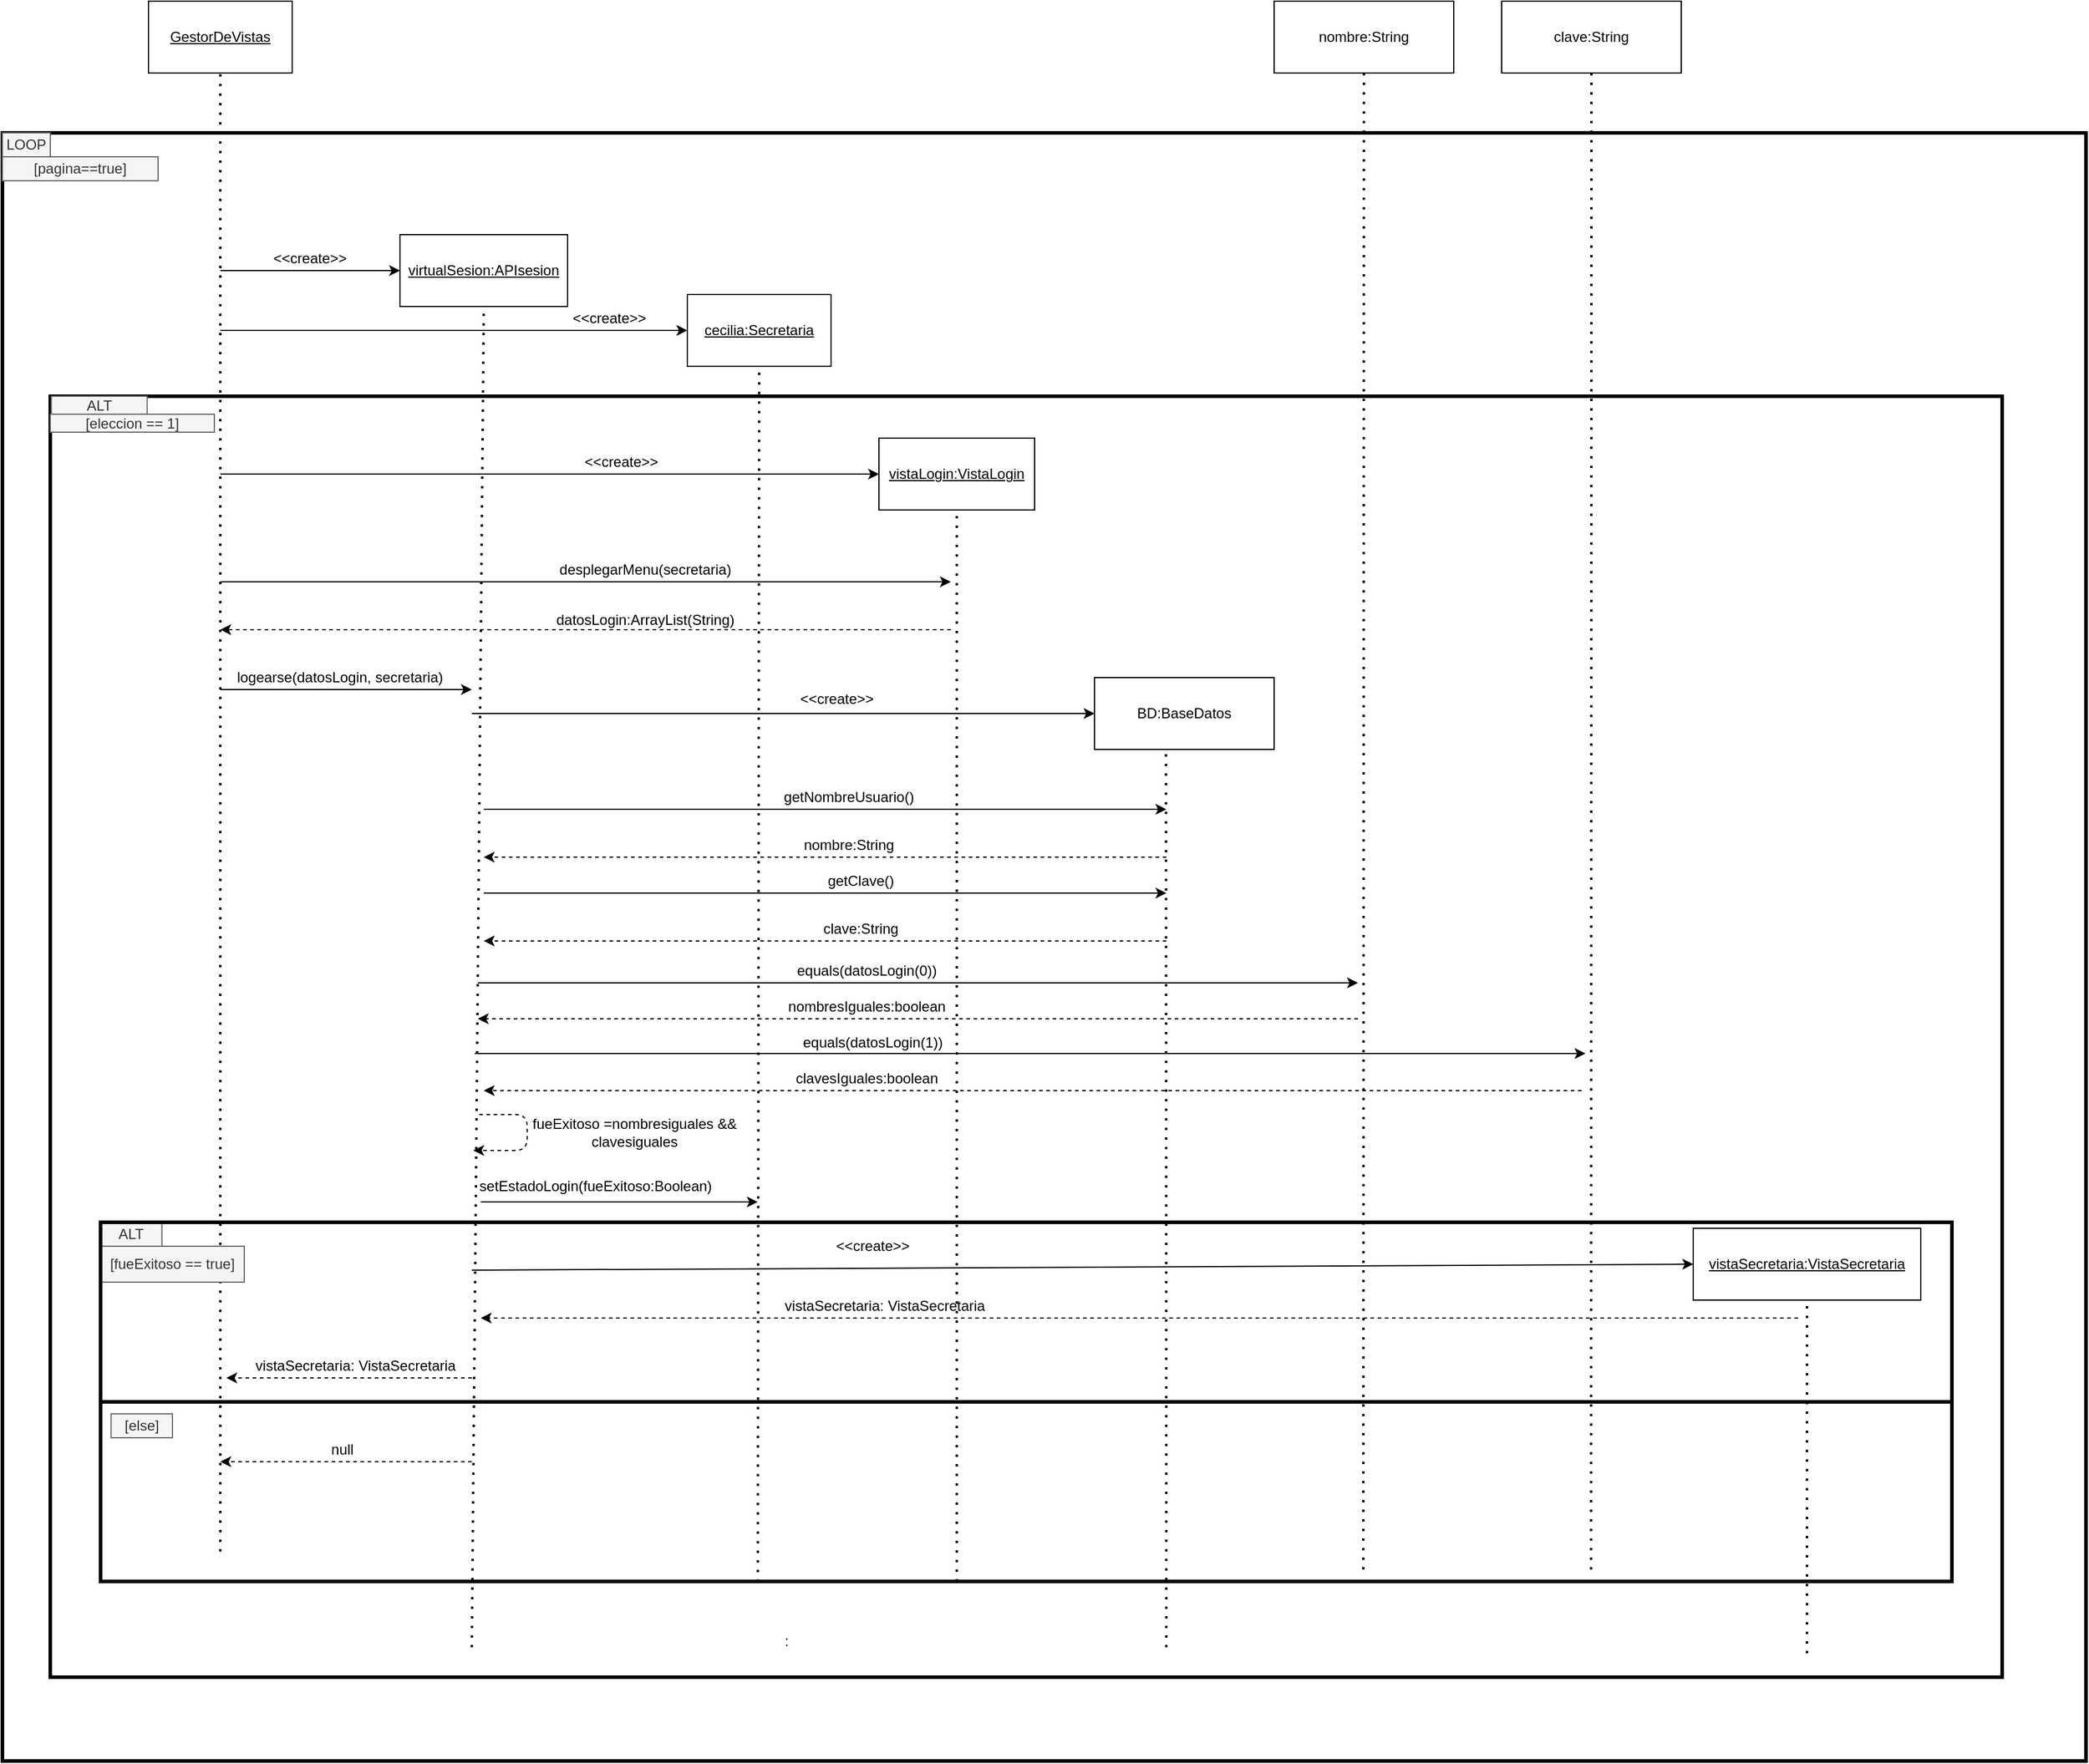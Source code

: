 <mxfile version="13.9.9" type="device" pages="2"><diagram name="LoginSecretaria" id="13e1069c-82ec-6db2-03f1-153e76fe0fe0"><mxGraphModel dx="6628" dy="4618" grid="1" gridSize="10" guides="1" tooltips="1" connect="1" arrows="1" fold="1" page="1" pageScale="1" pageWidth="1100" pageHeight="850" background="#ffffff" math="0" shadow="0"><root><mxCell id="0"/><mxCell id="1" parent="0"/><mxCell id="-T_lMxuPl56nd3-OohM4-1" value=":" style="text;html=1;strokeColor=none;fillColor=none;align=center;verticalAlign=middle;whiteSpace=wrap;rounded=0;" vertex="1" parent="1"><mxGeometry x="-1665" y="-810" width="40" height="20" as="geometry"/></mxCell><mxCell id="-T_lMxuPl56nd3-OohM4-2" value="&lt;u&gt;GestorDeVistas&lt;/u&gt;" style="rounded=0;whiteSpace=wrap;html=1;" vertex="1" parent="1"><mxGeometry x="-2178" y="-2170" width="120" height="60" as="geometry"/></mxCell><mxCell id="-T_lMxuPl56nd3-OohM4-3" value="&lt;u&gt;vistaLogin:VistaLogin&lt;/u&gt;" style="rounded=0;whiteSpace=wrap;html=1;" vertex="1" parent="1"><mxGeometry x="-1568" y="-1805" width="130" height="60" as="geometry"/></mxCell><mxCell id="-T_lMxuPl56nd3-OohM4-4" value="&lt;u&gt;cecilia:Secretaria&lt;/u&gt;" style="rounded=0;whiteSpace=wrap;html=1;" vertex="1" parent="1"><mxGeometry x="-1728" y="-1925" width="120" height="60" as="geometry"/></mxCell><mxCell id="-T_lMxuPl56nd3-OohM4-5" value="&lt;u&gt;virtualSesion:APIsesion&lt;/u&gt;" style="rounded=0;whiteSpace=wrap;html=1;" vertex="1" parent="1"><mxGeometry x="-1968" y="-1975" width="140" height="60" as="geometry"/></mxCell><mxCell id="-T_lMxuPl56nd3-OohM4-6" value="" style="endArrow=none;dashed=1;html=1;dashPattern=1 3;strokeWidth=2;entryX=0.5;entryY=1;entryDx=0;entryDy=0;" edge="1" parent="1" target="-T_lMxuPl56nd3-OohM4-2"><mxGeometry width="50" height="50" relative="1" as="geometry"><mxPoint x="-2118" y="-875" as="sourcePoint"/><mxPoint x="-1828" y="-1955" as="targetPoint"/></mxGeometry></mxCell><mxCell id="-T_lMxuPl56nd3-OohM4-7" value="" style="endArrow=none;dashed=1;html=1;dashPattern=1 3;strokeWidth=2;entryX=0.5;entryY=1;entryDx=0;entryDy=0;entryPerimeter=0;" edge="1" parent="1" target="-T_lMxuPl56nd3-OohM4-5"><mxGeometry width="50" height="50" relative="1" as="geometry"><mxPoint x="-1908" y="-795" as="sourcePoint"/><mxPoint x="-1898" y="-1885" as="targetPoint"/></mxGeometry></mxCell><mxCell id="-T_lMxuPl56nd3-OohM4-8" value="" style="endArrow=none;dashed=1;html=1;dashPattern=1 3;strokeWidth=2;entryX=0.5;entryY=1;entryDx=0;entryDy=0;exitX=0.355;exitY=1.002;exitDx=0;exitDy=0;exitPerimeter=0;" edge="1" parent="1" source="-T_lMxuPl56nd3-OohM4-50" target="-T_lMxuPl56nd3-OohM4-4"><mxGeometry width="50" height="50" relative="1" as="geometry"><mxPoint x="-1668" y="-795" as="sourcePoint"/><mxPoint x="-1668.5" y="-1895" as="targetPoint"/></mxGeometry></mxCell><mxCell id="-T_lMxuPl56nd3-OohM4-9" value="" style="endArrow=classic;html=1;entryX=0;entryY=0.5;entryDx=0;entryDy=0;" edge="1" parent="1" target="-T_lMxuPl56nd3-OohM4-5"><mxGeometry width="50" height="50" relative="1" as="geometry"><mxPoint x="-2118" y="-1945" as="sourcePoint"/><mxPoint x="-1848" y="-1925" as="targetPoint"/></mxGeometry></mxCell><mxCell id="-T_lMxuPl56nd3-OohM4-10" value="" style="endArrow=classic;html=1;entryX=0;entryY=0.5;entryDx=0;entryDy=0;" edge="1" parent="1" target="-T_lMxuPl56nd3-OohM4-4"><mxGeometry width="50" height="50" relative="1" as="geometry"><mxPoint x="-2118" y="-1895" as="sourcePoint"/><mxPoint x="-1968" y="-1876" as="targetPoint"/></mxGeometry></mxCell><mxCell id="-T_lMxuPl56nd3-OohM4-11" value="&amp;lt;&amp;lt;create&amp;gt;&amp;gt;" style="text;html=1;strokeColor=none;fillColor=none;align=center;verticalAlign=middle;whiteSpace=wrap;rounded=0;" vertex="1" parent="1"><mxGeometry x="-2098" y="-1975" width="110" height="40" as="geometry"/></mxCell><mxCell id="-T_lMxuPl56nd3-OohM4-12" value="&amp;lt;&amp;lt;create&amp;gt;&amp;gt;" style="text;html=1;strokeColor=none;fillColor=none;align=center;verticalAlign=middle;whiteSpace=wrap;rounded=0;" vertex="1" parent="1"><mxGeometry x="-1848" y="-1925" width="110" height="40" as="geometry"/></mxCell><mxCell id="-T_lMxuPl56nd3-OohM4-13" value="" style="endArrow=classic;html=1;entryX=0;entryY=0.5;entryDx=0;entryDy=0;" edge="1" parent="1" target="-T_lMxuPl56nd3-OohM4-3"><mxGeometry width="50" height="50" relative="1" as="geometry"><mxPoint x="-2118" y="-1775" as="sourcePoint"/><mxPoint x="-1718" y="-1835" as="targetPoint"/></mxGeometry></mxCell><mxCell id="-T_lMxuPl56nd3-OohM4-14" value="" style="endArrow=none;dashed=1;html=1;dashPattern=1 3;strokeWidth=2;entryX=0.5;entryY=1;entryDx=0;entryDy=0;" edge="1" parent="1" target="-T_lMxuPl56nd3-OohM4-3"><mxGeometry width="50" height="50" relative="1" as="geometry"><mxPoint x="-1503" y="-850" as="sourcePoint"/><mxPoint x="-1508.21" y="-1765" as="targetPoint"/></mxGeometry></mxCell><mxCell id="-T_lMxuPl56nd3-OohM4-15" value="" style="endArrow=classic;html=1;" edge="1" parent="1"><mxGeometry width="50" height="50" relative="1" as="geometry"><mxPoint x="-2118" y="-1685" as="sourcePoint"/><mxPoint x="-1508" y="-1685" as="targetPoint"/></mxGeometry></mxCell><mxCell id="-T_lMxuPl56nd3-OohM4-16" value="desplegarMenu(secretaria)" style="text;html=1;strokeColor=none;fillColor=none;align=center;verticalAlign=middle;whiteSpace=wrap;rounded=0;" vertex="1" parent="1"><mxGeometry x="-1848" y="-1705" width="170" height="20" as="geometry"/></mxCell><mxCell id="-T_lMxuPl56nd3-OohM4-17" value="" style="endArrow=classic;html=1;dashed=1;" edge="1" parent="1"><mxGeometry width="50" height="50" relative="1" as="geometry"><mxPoint x="-1508" y="-1645" as="sourcePoint"/><mxPoint x="-2118" y="-1645" as="targetPoint"/></mxGeometry></mxCell><mxCell id="-T_lMxuPl56nd3-OohM4-18" value="datosLogin:ArrayList(String)" style="text;html=1;strokeColor=none;fillColor=none;align=center;verticalAlign=middle;whiteSpace=wrap;rounded=0;" vertex="1" parent="1"><mxGeometry x="-1848" y="-1663" width="170" height="20" as="geometry"/></mxCell><mxCell id="-T_lMxuPl56nd3-OohM4-19" value="" style="rounded=0;whiteSpace=wrap;html=1;fillColor=none;strokeWidth=3;" vertex="1" parent="1"><mxGeometry x="-2260" y="-1840" width="1630" height="1070" as="geometry"/></mxCell><mxCell id="-T_lMxuPl56nd3-OohM4-20" value="ALT" style="text;html=1;strokeColor=#666666;fillColor=#f5f5f5;align=center;verticalAlign=middle;whiteSpace=wrap;rounded=0;fontColor=#333333;" vertex="1" parent="1"><mxGeometry x="-2259.13" y="-1840" width="80" height="15" as="geometry"/></mxCell><mxCell id="-T_lMxuPl56nd3-OohM4-21" value="&amp;lt;&amp;lt;create&amp;gt;&amp;gt;" style="text;html=1;strokeColor=none;fillColor=none;align=center;verticalAlign=middle;whiteSpace=wrap;rounded=0;" vertex="1" parent="1"><mxGeometry x="-1838" y="-1805" width="110" height="40" as="geometry"/></mxCell><mxCell id="-T_lMxuPl56nd3-OohM4-22" value="" style="endArrow=classic;html=1;" edge="1" parent="1"><mxGeometry width="50" height="50" relative="1" as="geometry"><mxPoint x="-2118" y="-1595" as="sourcePoint"/><mxPoint x="-1908" y="-1595" as="targetPoint"/></mxGeometry></mxCell><mxCell id="-T_lMxuPl56nd3-OohM4-23" value="logearse(datosLogin, secretaria)" style="text;html=1;strokeColor=none;fillColor=none;align=center;verticalAlign=middle;whiteSpace=wrap;rounded=0;" vertex="1" parent="1"><mxGeometry x="-2108" y="-1615" width="180" height="20" as="geometry"/></mxCell><mxCell id="-T_lMxuPl56nd3-OohM4-24" value="BD:BaseDatos" style="rounded=0;whiteSpace=wrap;html=1;" vertex="1" parent="1"><mxGeometry x="-1388" y="-1605" width="150" height="60" as="geometry"/></mxCell><mxCell id="-T_lMxuPl56nd3-OohM4-25" value="" style="endArrow=classic;html=1;entryX=0;entryY=0.5;entryDx=0;entryDy=0;" edge="1" parent="1" target="-T_lMxuPl56nd3-OohM4-24"><mxGeometry width="50" height="50" relative="1" as="geometry"><mxPoint x="-1908" y="-1575" as="sourcePoint"/><mxPoint x="-1698" y="-1575" as="targetPoint"/></mxGeometry></mxCell><mxCell id="-T_lMxuPl56nd3-OohM4-26" value="&amp;lt;&amp;lt;create&amp;gt;&amp;gt;" style="text;html=1;strokeColor=none;fillColor=none;align=center;verticalAlign=middle;whiteSpace=wrap;rounded=0;" vertex="1" parent="1"><mxGeometry x="-1643" y="-1595" width="80" height="15" as="geometry"/></mxCell><mxCell id="-T_lMxuPl56nd3-OohM4-27" value="" style="endArrow=none;dashed=1;html=1;dashPattern=1 3;strokeWidth=2;entryX=0.5;entryY=1;entryDx=0;entryDy=0;" edge="1" parent="1"><mxGeometry width="50" height="50" relative="1" as="geometry"><mxPoint x="-1328" y="-795" as="sourcePoint"/><mxPoint x="-1328.29" y="-1545" as="targetPoint"/></mxGeometry></mxCell><mxCell id="-T_lMxuPl56nd3-OohM4-28" value="" style="endArrow=classic;html=1;" edge="1" parent="1"><mxGeometry width="50" height="50" relative="1" as="geometry"><mxPoint x="-1898" y="-1495" as="sourcePoint"/><mxPoint x="-1328" y="-1495" as="targetPoint"/></mxGeometry></mxCell><mxCell id="-T_lMxuPl56nd3-OohM4-29" value="" style="endArrow=classic;html=1;dashed=1;" edge="1" parent="1"><mxGeometry width="50" height="50" relative="1" as="geometry"><mxPoint x="-1328" y="-1455" as="sourcePoint"/><mxPoint x="-1898" y="-1455" as="targetPoint"/></mxGeometry></mxCell><mxCell id="-T_lMxuPl56nd3-OohM4-30" value="" style="endArrow=classic;html=1;" edge="1" parent="1"><mxGeometry width="50" height="50" relative="1" as="geometry"><mxPoint x="-1898" y="-1425" as="sourcePoint"/><mxPoint x="-1328" y="-1425" as="targetPoint"/></mxGeometry></mxCell><mxCell id="-T_lMxuPl56nd3-OohM4-31" value="" style="endArrow=classic;html=1;dashed=1;" edge="1" parent="1"><mxGeometry width="50" height="50" relative="1" as="geometry"><mxPoint x="-1328" y="-1385" as="sourcePoint"/><mxPoint x="-1898" y="-1385" as="targetPoint"/></mxGeometry></mxCell><mxCell id="-T_lMxuPl56nd3-OohM4-32" value="getNombreUsuario()&lt;span style=&quot;color: rgba(0 , 0 , 0 , 0) ; font-family: monospace ; font-size: 0px&quot;&gt;%3CmxGraphModel%3E%3Croot%3E%3CmxCell%20id%3D%220%22%2F%3E%3CmxCell%20id%3D%221%22%20parent%3D%220%22%2F%3E%3CmxCell%20id%3D%222%22%20value%3D%22desplegarMenu(secretaria)%22%20style%3D%22text%3Bhtml%3D1%3BstrokeColor%3Dnone%3BfillColor%3Dnone%3Balign%3Dcenter%3BverticalAlign%3Dmiddle%3BwhiteSpace%3Dwrap%3Brounded%3D0%3B%22%20vertex%3D%221%22%20parent%3D%221%22%3E%3CmxGeometry%20x%3D%22520%22%20y%3D%22410%22%20width%3D%22170%22%20height%3D%2220%22%20as%3D%22geometry%22%2F%3E%3C%2FmxCell%3E%3C%2Froot%3E%3C%2FmxGraphModel%3E&lt;/span&gt;" style="text;html=1;strokeColor=none;fillColor=none;align=center;verticalAlign=middle;whiteSpace=wrap;rounded=0;" vertex="1" parent="1"><mxGeometry x="-1678" y="-1515" width="170" height="20" as="geometry"/></mxCell><mxCell id="-T_lMxuPl56nd3-OohM4-33" value="getClave()&lt;span style=&quot;color: rgba(0 , 0 , 0 , 0) ; font-family: monospace ; font-size: 0px&quot;&gt;%3CmxGraphModel%3E%3Croot%3E%3CmxCell%20id%3D%220%22%2F%3E%3CmxCell%20id%3D%221%22%20parent%3D%220%22%2F%3E%3CmxCell%20id%3D%222%22%20value%3D%22desplegarMenu(secretaria)%22%20style%3D%22text%3Bhtml%3D1%3BstrokeColor%3Dnone%3BfillColor%3Dnone%3Balign%3Dcenter%3BverticalAlign%3Dmiddle%3BwhiteSpace%3Dwrap%3Brounded%3D0%3B%22%20vertex%3D%221%22%20parent%3D%221%22%3E%3CmxGeometry%20x%3D%22520%22%20y%3D%22410%22%20width%3D%22170%22%20height%3D%2220%22%20as%3D%22geometry%22%2F%3E%3C%2FmxCell%3E%3C%2Froot%3E%3C%2FmxGraphModel%3E&lt;/span&gt;" style="text;html=1;strokeColor=none;fillColor=none;align=center;verticalAlign=middle;whiteSpace=wrap;rounded=0;" vertex="1" parent="1"><mxGeometry x="-1668" y="-1445" width="170" height="20" as="geometry"/></mxCell><mxCell id="-T_lMxuPl56nd3-OohM4-34" value="nombre:String" style="text;html=1;strokeColor=none;fillColor=none;align=center;verticalAlign=middle;whiteSpace=wrap;rounded=0;" vertex="1" parent="1"><mxGeometry x="-1678" y="-1475" width="170" height="20" as="geometry"/></mxCell><mxCell id="-T_lMxuPl56nd3-OohM4-35" value="clave:String" style="text;html=1;strokeColor=none;fillColor=none;align=center;verticalAlign=middle;whiteSpace=wrap;rounded=0;" vertex="1" parent="1"><mxGeometry x="-1668" y="-1405" width="170" height="20" as="geometry"/></mxCell><mxCell id="-T_lMxuPl56nd3-OohM4-36" value="" style="endArrow=classic;html=1;" edge="1" parent="1"><mxGeometry width="50" height="50" relative="1" as="geometry"><mxPoint x="-1900.5" y="-1167" as="sourcePoint"/><mxPoint x="-1669.25" y="-1167" as="targetPoint"/></mxGeometry></mxCell><mxCell id="-T_lMxuPl56nd3-OohM4-37" value="setEstadoLogin(fueExitoso:Boolean)" style="text;html=1;strokeColor=none;fillColor=none;align=center;verticalAlign=middle;whiteSpace=wrap;rounded=0;" vertex="1" parent="1"><mxGeometry x="-1911" y="-1195" width="212.5" height="30" as="geometry"/></mxCell><mxCell id="-T_lMxuPl56nd3-OohM4-38" value="&lt;u&gt;vistaSecretaria:VistaSecretaria&lt;/u&gt;" style="rounded=0;whiteSpace=wrap;html=1;" vertex="1" parent="1"><mxGeometry x="-888" y="-1145" width="190" height="60" as="geometry"/></mxCell><mxCell id="-T_lMxuPl56nd3-OohM4-39" value="" style="endArrow=classic;html=1;entryX=0;entryY=0.5;entryDx=0;entryDy=0;" edge="1" parent="1" target="-T_lMxuPl56nd3-OohM4-38"><mxGeometry width="50" height="50" relative="1" as="geometry"><mxPoint x="-1908" y="-1110" as="sourcePoint"/><mxPoint x="-1408" y="-1110" as="targetPoint"/></mxGeometry></mxCell><mxCell id="-T_lMxuPl56nd3-OohM4-40" value="&amp;lt;&amp;lt;create&amp;gt;&amp;gt;" style="text;html=1;strokeColor=none;fillColor=none;align=center;verticalAlign=middle;whiteSpace=wrap;rounded=0;" vertex="1" parent="1"><mxGeometry x="-1628" y="-1150" width="110" height="40" as="geometry"/></mxCell><mxCell id="-T_lMxuPl56nd3-OohM4-41" value="" style="endArrow=none;dashed=1;html=1;dashPattern=1 3;strokeWidth=2;entryX=0.5;entryY=1;entryDx=0;entryDy=0;" edge="1" parent="1" target="-T_lMxuPl56nd3-OohM4-38"><mxGeometry width="50" height="50" relative="1" as="geometry"><mxPoint x="-793" y="-790" as="sourcePoint"/><mxPoint x="-1188" y="-1090" as="targetPoint"/></mxGeometry></mxCell><mxCell id="-T_lMxuPl56nd3-OohM4-42" value="" style="endArrow=classic;html=1;dashed=1;" edge="1" parent="1"><mxGeometry width="50" height="50" relative="1" as="geometry"><mxPoint x="-800.5" y="-1070" as="sourcePoint"/><mxPoint x="-1900.5" y="-1070" as="targetPoint"/></mxGeometry></mxCell><mxCell id="-T_lMxuPl56nd3-OohM4-43" value="vistaSecretaria: VistaSecretaria" style="text;html=1;strokeColor=none;fillColor=none;align=center;verticalAlign=middle;whiteSpace=wrap;rounded=0;" vertex="1" parent="1"><mxGeometry x="-1668" y="-1100" width="210" height="40" as="geometry"/></mxCell><mxCell id="-T_lMxuPl56nd3-OohM4-44" value="[eleccion == 1]" style="text;html=1;strokeColor=#666666;fillColor=#f5f5f5;align=center;verticalAlign=middle;whiteSpace=wrap;rounded=0;fontColor=#333333;" vertex="1" parent="1"><mxGeometry x="-2260" y="-1825" width="137" height="15" as="geometry"/></mxCell><mxCell id="-T_lMxuPl56nd3-OohM4-45" value="ALT" style="text;html=1;strokeColor=#666666;fillColor=#f5f5f5;align=center;verticalAlign=middle;whiteSpace=wrap;rounded=0;fontColor=#333333;" vertex="1" parent="1"><mxGeometry x="-2218" y="-1150" width="51.25" height="20" as="geometry"/></mxCell><mxCell id="-T_lMxuPl56nd3-OohM4-46" value="[fueExitoso == true]" style="text;html=1;strokeColor=#666666;fillColor=#f5f5f5;align=center;verticalAlign=middle;whiteSpace=wrap;rounded=0;fontColor=#333333;" vertex="1" parent="1"><mxGeometry x="-2218" y="-1130" width="120" height="30" as="geometry"/></mxCell><mxCell id="-T_lMxuPl56nd3-OohM4-47" value="[else]" style="text;html=1;strokeColor=#666666;fillColor=#f5f5f5;align=center;verticalAlign=middle;whiteSpace=wrap;rounded=0;fontColor=#333333;" vertex="1" parent="1"><mxGeometry x="-2209.25" y="-990" width="51.25" height="20" as="geometry"/></mxCell><mxCell id="-T_lMxuPl56nd3-OohM4-48" value="null" style="text;html=1;strokeColor=none;fillColor=none;align=center;verticalAlign=middle;whiteSpace=wrap;rounded=0;" vertex="1" parent="1"><mxGeometry x="-2121" y="-980" width="210" height="40" as="geometry"/></mxCell><mxCell id="-T_lMxuPl56nd3-OohM4-49" value="" style="endArrow=classic;html=1;dashed=1;" edge="1" parent="1"><mxGeometry width="50" height="50" relative="1" as="geometry"><mxPoint x="-1908" y="-950" as="sourcePoint"/><mxPoint x="-2118" y="-950" as="targetPoint"/></mxGeometry></mxCell><mxCell id="-T_lMxuPl56nd3-OohM4-50" value="" style="rounded=0;whiteSpace=wrap;html=1;strokeWidth=3;fillColor=none;align=left;" vertex="1" parent="1"><mxGeometry x="-2218" y="-1000" width="1546" height="150" as="geometry"/></mxCell><mxCell id="-T_lMxuPl56nd3-OohM4-51" value="" style="rounded=0;whiteSpace=wrap;html=1;strokeWidth=3;fillColor=none;align=left;" vertex="1" parent="1"><mxGeometry x="-2218" y="-1150" width="1546" height="150" as="geometry"/></mxCell><mxCell id="-T_lMxuPl56nd3-OohM4-52" value="nombre:String" style="rounded=0;whiteSpace=wrap;html=1;" vertex="1" parent="1"><mxGeometry x="-1238" y="-2170" width="150" height="60" as="geometry"/></mxCell><mxCell id="-T_lMxuPl56nd3-OohM4-53" value="clave:String" style="rounded=0;whiteSpace=wrap;html=1;" vertex="1" parent="1"><mxGeometry x="-1048" y="-2170" width="150" height="60" as="geometry"/></mxCell><mxCell id="-T_lMxuPl56nd3-OohM4-54" value="" style="endArrow=none;dashed=1;html=1;dashPattern=1 3;strokeWidth=2;entryX=0.5;entryY=1;entryDx=0;entryDy=0;" edge="1" parent="1" target="-T_lMxuPl56nd3-OohM4-52"><mxGeometry width="50" height="50" relative="1" as="geometry"><mxPoint x="-1163.5" y="-860" as="sourcePoint"/><mxPoint x="-1148" y="-1850" as="targetPoint"/></mxGeometry></mxCell><mxCell id="-T_lMxuPl56nd3-OohM4-55" value="" style="endArrow=none;dashed=1;html=1;dashPattern=1 3;strokeWidth=2;entryX=0.5;entryY=1;entryDx=0;entryDy=0;" edge="1" parent="1" target="-T_lMxuPl56nd3-OohM4-53"><mxGeometry width="50" height="50" relative="1" as="geometry"><mxPoint x="-973.29" y="-860" as="sourcePoint"/><mxPoint x="-972.79" y="-1995" as="targetPoint"/></mxGeometry></mxCell><mxCell id="-T_lMxuPl56nd3-OohM4-56" value="" style="endArrow=classic;html=1;" edge="1" parent="1"><mxGeometry width="50" height="50" relative="1" as="geometry"><mxPoint x="-1903" y="-1350" as="sourcePoint"/><mxPoint x="-1168" y="-1350" as="targetPoint"/></mxGeometry></mxCell><mxCell id="-T_lMxuPl56nd3-OohM4-57" value="equals(datosLogin(0))&lt;span style=&quot;color: rgba(0 , 0 , 0 , 0) ; font-family: monospace ; font-size: 0px&quot;&gt;%3CmxGraphModel%3E%3Croot%3E%3CmxCell%20id%3D%220%22%2F%3E%3CmxCell%20id%3D%221%22%20parent%3D%220%22%2F%3E%3CmxCell%20id%3D%222%22%20value%3D%22desplegarMenu(secretaria)%22%20style%3D%22text%3Bhtml%3D1%3BstrokeColor%3Dnone%3BfillColor%3Dnone%3Balign%3Dcenter%3BverticalAlign%3Dmiddle%3BwhiteSpace%3Dwrap%3Brounded%3D0%3B%22%20vertex%3D%221%22%20parent%3D%221%22%3E%3CmxGeometry%20x%3D%22520%22%20y%3D%22410%22%20width%3D%22170%22%20height%3D%2220%22%20as%3D%22geometry%22%2F%3E%3C%2FmxCell%3E%3C%2Froot%3E%3C%2FmxGraphModel%3E&lt;/span&gt;" style="text;html=1;strokeColor=none;fillColor=none;align=center;verticalAlign=middle;whiteSpace=wrap;rounded=0;" vertex="1" parent="1"><mxGeometry x="-1663" y="-1370" width="170" height="20" as="geometry"/></mxCell><mxCell id="-T_lMxuPl56nd3-OohM4-58" value="" style="endArrow=classic;html=1;dashed=1;" edge="1" parent="1"><mxGeometry width="50" height="50" relative="1" as="geometry"><mxPoint x="-1168" y="-1320" as="sourcePoint"/><mxPoint x="-1903" y="-1320" as="targetPoint"/></mxGeometry></mxCell><mxCell id="-T_lMxuPl56nd3-OohM4-59" value="nombresIguales:boolean" style="text;html=1;strokeColor=none;fillColor=none;align=center;verticalAlign=middle;whiteSpace=wrap;rounded=0;" vertex="1" parent="1"><mxGeometry x="-1663" y="-1340" width="170" height="20" as="geometry"/></mxCell><mxCell id="-T_lMxuPl56nd3-OohM4-60" value="equals(datosLogin(1))&lt;span style=&quot;color: rgba(0 , 0 , 0 , 0) ; font-family: monospace ; font-size: 0px&quot;&gt;%3CmxGraphModel%3E%3Croot%3E%3CmxCell%20id%3D%220%22%2F%3E%3CmxCell%20id%3D%221%22%20parent%3D%220%22%2F%3E%3CmxCell%20id%3D%222%22%20value%3D%22desplegarMenu(secretaria)%22%20style%3D%22text%3Bhtml%3D1%3BstrokeColor%3Dnone%3BfillColor%3Dnone%3Balign%3Dcenter%3BverticalAlign%3Dmiddle%3BwhiteSpace%3Dwrap%3Brounded%3D0%3B%22%20vertex%3D%221%22%20parent%3D%221%22%3E%3CmxGeometry%20x%3D%22520%22%20y%3D%22410%22%20width%3D%22170%22%20height%3D%2220%22%20as%3D%22geometry%22%2F%3E%3C%2FmxCell%3E%3C%2Froot%3E%3C%2FmxGraphModel%3E&lt;/span&gt;" style="text;html=1;strokeColor=none;fillColor=none;align=center;verticalAlign=middle;whiteSpace=wrap;rounded=0;" vertex="1" parent="1"><mxGeometry x="-1658" y="-1310" width="170" height="20" as="geometry"/></mxCell><mxCell id="-T_lMxuPl56nd3-OohM4-61" value="" style="endArrow=classic;html=1;" edge="1" parent="1"><mxGeometry width="50" height="50" relative="1" as="geometry"><mxPoint x="-1905.5" y="-1291" as="sourcePoint"/><mxPoint x="-978" y="-1291" as="targetPoint"/></mxGeometry></mxCell><mxCell id="-T_lMxuPl56nd3-OohM4-62" value="clavesIguales:boolean" style="text;html=1;strokeColor=none;fillColor=none;align=center;verticalAlign=middle;whiteSpace=wrap;rounded=0;" vertex="1" parent="1"><mxGeometry x="-1663" y="-1280" width="170" height="20" as="geometry"/></mxCell><mxCell id="-T_lMxuPl56nd3-OohM4-63" value="" style="endArrow=classic;html=1;dashed=1;" edge="1" parent="1"><mxGeometry width="50" height="50" relative="1" as="geometry"><mxPoint x="-981.25" y="-1260" as="sourcePoint"/><mxPoint x="-1898" y="-1260" as="targetPoint"/></mxGeometry></mxCell><mxCell id="-T_lMxuPl56nd3-OohM4-64" value="" style="endArrow=classic;html=1;dashed=1;" edge="1" parent="1"><mxGeometry width="50" height="50" relative="1" as="geometry"><mxPoint x="-1908" y="-1020" as="sourcePoint"/><mxPoint x="-2113" y="-1020" as="targetPoint"/></mxGeometry></mxCell><mxCell id="-T_lMxuPl56nd3-OohM4-65" value="vistaSecretaria: VistaSecretaria" style="text;html=1;strokeColor=none;fillColor=none;align=center;verticalAlign=middle;whiteSpace=wrap;rounded=0;" vertex="1" parent="1"><mxGeometry x="-2110.5" y="-1050" width="210" height="40" as="geometry"/></mxCell><mxCell id="-T_lMxuPl56nd3-OohM4-66" value="" style="endArrow=classic;html=1;dashed=1;" edge="1" parent="1"><mxGeometry width="50" height="50" relative="1" as="geometry"><mxPoint x="-1901.75" y="-1240" as="sourcePoint"/><mxPoint x="-1906.75" y="-1210" as="targetPoint"/><Array as="points"><mxPoint x="-1861.75" y="-1240"/><mxPoint x="-1861.75" y="-1210"/></Array></mxGeometry></mxCell><mxCell id="-T_lMxuPl56nd3-OohM4-67" value="fueExitoso =nombresiguales &amp;amp;&amp;amp;&lt;br&gt;clavesiguales" style="text;html=1;strokeColor=none;fillColor=none;align=center;verticalAlign=middle;whiteSpace=wrap;rounded=0;" vertex="1" parent="1"><mxGeometry x="-1861.75" y="-1240" width="180" height="30" as="geometry"/></mxCell><mxCell id="-T_lMxuPl56nd3-OohM4-68" style="edgeStyle=orthogonalEdgeStyle;rounded=0;orthogonalLoop=1;jettySize=auto;html=1;exitX=0.5;exitY=1;exitDx=0;exitDy=0;" edge="1" parent="1" source="-T_lMxuPl56nd3-OohM4-44" target="-T_lMxuPl56nd3-OohM4-44"><mxGeometry relative="1" as="geometry"/></mxCell><mxCell id="-T_lMxuPl56nd3-OohM4-69" value="" style="rounded=0;whiteSpace=wrap;html=1;fillColor=none;strokeWidth=3;" vertex="1" parent="1"><mxGeometry x="-2300" y="-2060" width="1740" height="1360" as="geometry"/></mxCell><mxCell id="-T_lMxuPl56nd3-OohM4-70" value="LOOP" style="text;html=1;strokeColor=#666666;fillColor=#f5f5f5;align=center;verticalAlign=middle;whiteSpace=wrap;rounded=0;fontColor=#333333;" vertex="1" parent="1"><mxGeometry x="-2300" y="-2060" width="40" height="20" as="geometry"/></mxCell><mxCell id="-T_lMxuPl56nd3-OohM4-71" value="[pagina==true]" style="text;html=1;strokeColor=#666666;fillColor=#f5f5f5;align=center;verticalAlign=middle;whiteSpace=wrap;rounded=0;fontColor=#333333;" vertex="1" parent="1"><mxGeometry x="-2300" y="-2040" width="130" height="20" as="geometry"/></mxCell></root></mxGraphModel></diagram><diagram id="9l62zJvxYQ3MjZL0ufX3" name="addCartonero"><mxGraphModel dx="4240" dy="3834" grid="1" gridSize="10" guides="1" tooltips="1" connect="1" arrows="1" fold="1" page="1" pageScale="1" pageWidth="827" pageHeight="1169" math="0" shadow="0"><root><mxCell id="5-hw6unz3TXOxYcyByCh-0"/><mxCell id="5-hw6unz3TXOxYcyByCh-1" parent="5-hw6unz3TXOxYcyByCh-0"/><mxCell id="dSfpQvAFBoKBszeCDdlJ-0" value="&lt;u&gt;GestorDeVistas&lt;/u&gt;" style="rounded=0;whiteSpace=wrap;html=1;" vertex="1" parent="5-hw6unz3TXOxYcyByCh-1"><mxGeometry x="560" y="-520" width="120" height="60" as="geometry"/></mxCell><mxCell id="dSfpQvAFBoKBszeCDdlJ-2" value="&lt;u&gt;aPIsession:APIsesion&lt;/u&gt;" style="rounded=0;whiteSpace=wrap;html=1;" vertex="1" parent="5-hw6unz3TXOxYcyByCh-1"><mxGeometry x="1181" y="-520" width="120" height="60" as="geometry"/></mxCell><mxCell id="dSfpQvAFBoKBszeCDdlJ-3" value="&lt;u&gt;vistaSecretaria: VistaSecretaria&lt;/u&gt;" style="rounded=0;whiteSpace=wrap;html=1;" vertex="1" parent="5-hw6unz3TXOxYcyByCh-1"><mxGeometry x="760" y="-520" width="220" height="60" as="geometry"/></mxCell><mxCell id="dSfpQvAFBoKBszeCDdlJ-4" value="" style="endArrow=none;dashed=1;html=1;dashPattern=1 3;strokeWidth=2;entryX=0.5;entryY=1;entryDx=0;entryDy=0;" edge="1" parent="5-hw6unz3TXOxYcyByCh-1" target="dSfpQvAFBoKBszeCDdlJ-0"><mxGeometry width="50" height="50" relative="1" as="geometry"><mxPoint x="620" y="875" as="sourcePoint"/><mxPoint x="910" y="-205" as="targetPoint"/></mxGeometry></mxCell><mxCell id="dSfpQvAFBoKBszeCDdlJ-5" value="" style="endArrow=none;dashed=1;html=1;dashPattern=1 3;strokeWidth=2;entryX=0.5;entryY=1;entryDx=0;entryDy=0;entryPerimeter=0;" edge="1" parent="5-hw6unz3TXOxYcyByCh-1" target="dSfpQvAFBoKBszeCDdlJ-3"><mxGeometry width="50" height="50" relative="1" as="geometry"><mxPoint x="870" y="970" as="sourcePoint"/><mxPoint x="840" y="-135" as="targetPoint"/></mxGeometry></mxCell><mxCell id="dSfpQvAFBoKBszeCDdlJ-6" value="" style="endArrow=none;dashed=1;html=1;dashPattern=1 3;strokeWidth=2;entryX=0.5;entryY=1;entryDx=0;entryDy=0;" edge="1" parent="5-hw6unz3TXOxYcyByCh-1" target="dSfpQvAFBoKBszeCDdlJ-2"><mxGeometry width="50" height="50" relative="1" as="geometry"><mxPoint x="1241" y="960" as="sourcePoint"/><mxPoint x="1069.5" y="-145" as="targetPoint"/></mxGeometry></mxCell><mxCell id="dSfpQvAFBoKBszeCDdlJ-11" value="" style="endArrow=classic;html=1;" edge="1" parent="5-hw6unz3TXOxYcyByCh-1"><mxGeometry width="50" height="50" relative="1" as="geometry"><mxPoint x="620" y="-290" as="sourcePoint"/><mxPoint x="870" y="-290" as="targetPoint"/></mxGeometry></mxCell><mxCell id="dSfpQvAFBoKBszeCDdlJ-22" value="&lt;u&gt;gestorCartonero:GestorCartonero&lt;/u&gt;" style="rounded=0;whiteSpace=wrap;html=1;" vertex="1" parent="5-hw6unz3TXOxYcyByCh-1"><mxGeometry x="1540" y="-520" width="200" height="60" as="geometry"/></mxCell><mxCell id="dSfpQvAFBoKBszeCDdlJ-25" value="" style="endArrow=none;dashed=1;html=1;dashPattern=1 3;strokeWidth=2;entryX=0.5;entryY=1;entryDx=0;entryDy=0;" edge="1" parent="5-hw6unz3TXOxYcyByCh-1"><mxGeometry width="50" height="50" relative="1" as="geometry"><mxPoint x="1639.72" y="960" as="sourcePoint"/><mxPoint x="1639.29" y="-245" as="targetPoint"/></mxGeometry></mxCell><mxCell id="dSfpQvAFBoKBszeCDdlJ-38" value="&amp;lt;&amp;lt;create&amp;gt;&amp;gt;" style="text;html=1;strokeColor=none;fillColor=none;align=center;verticalAlign=middle;whiteSpace=wrap;rounded=0;" vertex="1" parent="5-hw6unz3TXOxYcyByCh-1"><mxGeometry x="1790" y="140" width="110" height="40" as="geometry"/></mxCell><mxCell id="dSfpQvAFBoKBszeCDdlJ-47" value="" style="endArrow=classic;html=1;dashed=1;" edge="1" parent="5-hw6unz3TXOxYcyByCh-1"><mxGeometry width="50" height="50" relative="1" as="geometry"><mxPoint x="1230" y="815" as="sourcePoint"/><mxPoint x="620" y="815" as="targetPoint"/></mxGeometry></mxCell><mxCell id="l7BNaW6lj5Z7ZVJu34ye-0" value="desplegarMenu(cecilia:Secretaria)" style="text;html=1;strokeColor=none;fillColor=none;align=center;verticalAlign=middle;whiteSpace=wrap;rounded=0;" vertex="1" parent="5-hw6unz3TXOxYcyByCh-1"><mxGeometry x="620" y="-310" width="213" height="20" as="geometry"/></mxCell><mxCell id="l7BNaW6lj5Z7ZVJu34ye-1" value="" style="endArrow=classic;html=1;" edge="1" parent="5-hw6unz3TXOxYcyByCh-1"><mxGeometry width="50" height="50" relative="1" as="geometry"><mxPoint x="874" y="-175.0" as="sourcePoint"/><mxPoint x="874" y="-135.0" as="targetPoint"/><Array as="points"><mxPoint x="944" y="-175"/><mxPoint x="944" y="-135"/></Array></mxGeometry></mxCell><mxCell id="l7BNaW6lj5Z7ZVJu34ye-3" value="gestionarCartonero(Secretaria)" style="text;html=1;strokeColor=none;fillColor=none;align=center;verticalAlign=middle;whiteSpace=wrap;rounded=0;" vertex="1" parent="5-hw6unz3TXOxYcyByCh-1"><mxGeometry x="940" y="-165" width="190" height="20" as="geometry"/></mxCell><mxCell id="l7BNaW6lj5Z7ZVJu34ye-4" value="" style="endArrow=classic;html=1;" edge="1" parent="5-hw6unz3TXOxYcyByCh-1"><mxGeometry width="50" height="50" relative="1" as="geometry"><mxPoint x="873" y="80" as="sourcePoint"/><mxPoint x="1241" y="80" as="targetPoint"/></mxGeometry></mxCell><mxCell id="l7BNaW6lj5Z7ZVJu34ye-5" value="agregarCartonero(Secretaria, String,String, int, char, String )" style="text;html=1;strokeColor=none;fillColor=none;align=center;verticalAlign=middle;whiteSpace=wrap;rounded=0;" vertex="1" parent="5-hw6unz3TXOxYcyByCh-1"><mxGeometry x="869" y="50" width="351" height="20" as="geometry"/></mxCell><mxCell id="l7BNaW6lj5Z7ZVJu34ye-6" value="" style="endArrow=classic;html=1;" edge="1" parent="5-hw6unz3TXOxYcyByCh-1"><mxGeometry width="50" height="50" relative="1" as="geometry"><mxPoint x="1241" y="140" as="sourcePoint"/><mxPoint x="1640" y="140" as="targetPoint"/></mxGeometry></mxCell><mxCell id="l7BNaW6lj5Z7ZVJu34ye-7" value="agregarCartonero(Secretaria, String,String, int, char, String )" style="text;html=1;strokeColor=none;fillColor=none;align=center;verticalAlign=middle;whiteSpace=wrap;rounded=0;" vertex="1" parent="5-hw6unz3TXOxYcyByCh-1"><mxGeometry x="1280" y="120" width="351" height="20" as="geometry"/></mxCell><mxCell id="l7BNaW6lj5Z7ZVJu34ye-8" value="&lt;u&gt;nuevoCartonero:Cartonero&lt;/u&gt;" style="rounded=0;whiteSpace=wrap;html=1;" vertex="1" parent="5-hw6unz3TXOxYcyByCh-1"><mxGeometry x="1980" y="150" width="200" height="60" as="geometry"/></mxCell><mxCell id="l7BNaW6lj5Z7ZVJu34ye-9" value="" style="endArrow=none;dashed=1;html=1;dashPattern=1 3;strokeWidth=2;entryX=0.5;entryY=1;entryDx=0;entryDy=0;" edge="1" parent="5-hw6unz3TXOxYcyByCh-1"><mxGeometry width="50" height="50" relative="1" as="geometry"><mxPoint x="2078.76" y="1415" as="sourcePoint"/><mxPoint x="2078.33" y="210.0" as="targetPoint"/></mxGeometry></mxCell><mxCell id="l7BNaW6lj5Z7ZVJu34ye-10" value="" style="endArrow=classic;html=1;dashed=1;" edge="1" parent="5-hw6unz3TXOxYcyByCh-1"><mxGeometry width="50" height="50" relative="1" as="geometry"><mxPoint x="1640" y="340" as="sourcePoint"/><mxPoint x="1241" y="340" as="targetPoint"/></mxGeometry></mxCell><mxCell id="l7BNaW6lj5Z7ZVJu34ye-12" value="" style="endArrow=classic;html=1;" edge="1" parent="5-hw6unz3TXOxYcyByCh-1"><mxGeometry width="50" height="50" relative="1" as="geometry"><mxPoint x="1640" y="179.66" as="sourcePoint"/><mxPoint x="1980" y="180" as="targetPoint"/></mxGeometry></mxCell><mxCell id="l7BNaW6lj5Z7ZVJu34ye-14" value="" style="rounded=0;whiteSpace=wrap;html=1;fillColor=none;strokeWidth=3;" vertex="1" parent="5-hw6unz3TXOxYcyByCh-1"><mxGeometry x="1220" y="190" width="490" height="90" as="geometry"/></mxCell><mxCell id="l7BNaW6lj5Z7ZVJu34ye-17" value="" style="endArrow=classic;html=1;dashed=1;" edge="1" parent="5-hw6unz3TXOxYcyByCh-1"><mxGeometry width="50" height="50" relative="1" as="geometry"><mxPoint x="1640" y="250" as="sourcePoint"/><mxPoint x="1241" y="250" as="targetPoint"/></mxGeometry></mxCell><mxCell id="l7BNaW6lj5Z7ZVJu34ye-18" value="true&lt;span style=&quot;color: rgba(0 , 0 , 0 , 0) ; font-family: monospace ; font-size: 0px&quot;&gt;%3CmxGraphModel%3E%3Croot%3E%3CmxCell%20id%3D%220%22%2F%3E%3CmxCell%20id%3D%221%22%20parent%3D%220%22%2F%3E%3CmxCell%20id%3D%222%22%20value%3D%22%26amp%3Blt%3B%26amp%3Blt%3Bcreate%26amp%3Bgt%3B%26amp%3Bgt%3B%22%20style%3D%22text%3Bhtml%3D1%3BstrokeColor%3Dnone%3BfillColor%3Dnone%3Balign%3Dcenter%3BverticalAlign%3Dmiddle%3BwhiteSpace%3Dwrap%3Brounded%3D0%3B%22%20vertex%3D%221%22%20parent%3D%221%22%3E%3CmxGeometry%20x%3D%221790%22%20width%3D%22110%22%20height%3D%2240%22%20as%3D%22geometry%22%2F%3E%3C%2FmxCell%3E%3C%2Froot%3E%3C%2FmxGraphModel%3E&lt;/span&gt;" style="text;html=1;strokeColor=none;fillColor=none;align=center;verticalAlign=middle;whiteSpace=wrap;rounded=0;" vertex="1" parent="5-hw6unz3TXOxYcyByCh-1"><mxGeometry x="1380" y="220" width="110" height="40" as="geometry"/></mxCell><mxCell id="l7BNaW6lj5Z7ZVJu34ye-19" value="false" style="text;html=1;strokeColor=none;fillColor=none;align=center;verticalAlign=middle;whiteSpace=wrap;rounded=0;" vertex="1" parent="5-hw6unz3TXOxYcyByCh-1"><mxGeometry x="1380" y="310" width="110" height="40" as="geometry"/></mxCell><mxCell id="jpVPw4MmiOjrar5bASzs-0" value="ALT" style="text;html=1;strokeColor=#666666;fillColor=#f5f5f5;align=center;verticalAlign=middle;whiteSpace=wrap;rounded=0;fontColor=#333333;" vertex="1" parent="5-hw6unz3TXOxYcyByCh-1"><mxGeometry x="1220" y="190" width="70" height="20" as="geometry"/></mxCell><mxCell id="jpVPw4MmiOjrar5bASzs-1" value="listaCartonero.contains()==false" style="text;html=1;strokeColor=#666666;fillColor=#f5f5f5;align=center;verticalAlign=middle;whiteSpace=wrap;rounded=0;fontColor=#333333;" vertex="1" parent="5-hw6unz3TXOxYcyByCh-1"><mxGeometry x="1220" y="210" width="210" height="20" as="geometry"/></mxCell><mxCell id="jpVPw4MmiOjrar5bASzs-2" value="" style="rounded=0;whiteSpace=wrap;html=1;fillColor=none;strokeWidth=3;" vertex="1" parent="5-hw6unz3TXOxYcyByCh-1"><mxGeometry x="1220" y="280" width="490" height="90" as="geometry"/></mxCell><mxCell id="jpVPw4MmiOjrar5bASzs-3" value="[else]" style="text;html=1;strokeColor=#666666;fillColor=#f5f5f5;align=center;verticalAlign=middle;whiteSpace=wrap;rounded=0;fontColor=#333333;" vertex="1" parent="5-hw6unz3TXOxYcyByCh-1"><mxGeometry x="1220" y="280" width="70" height="20" as="geometry"/></mxCell><mxCell id="jpVPw4MmiOjrar5bASzs-5" value="" style="rounded=0;whiteSpace=wrap;html=1;strokeWidth=3;fillColor=none;" vertex="1" parent="5-hw6unz3TXOxYcyByCh-1"><mxGeometry x="840" y="100" width="1400" height="430" as="geometry"/></mxCell><mxCell id="jpVPw4MmiOjrar5bASzs-6" value="" style="endArrow=classic;html=1;dashed=1;" edge="1" parent="5-hw6unz3TXOxYcyByCh-1"><mxGeometry width="50" height="50" relative="1" as="geometry"><mxPoint x="1239" y="470" as="sourcePoint"/><mxPoint x="869" y="470" as="targetPoint"/></mxGeometry></mxCell><mxCell id="jpVPw4MmiOjrar5bASzs-7" value="" style="endArrow=classic;html=1;dashed=1;" edge="1" parent="5-hw6unz3TXOxYcyByCh-1"><mxGeometry width="50" height="50" relative="1" as="geometry"><mxPoint x="1239" y="580" as="sourcePoint"/><mxPoint x="870" y="580" as="targetPoint"/></mxGeometry></mxCell><mxCell id="jpVPw4MmiOjrar5bASzs-9" value="boolean" style="text;html=1;strokeColor=none;fillColor=none;align=center;verticalAlign=middle;whiteSpace=wrap;rounded=0;" vertex="1" parent="5-hw6unz3TXOxYcyByCh-1"><mxGeometry x="1020" y="450" width="40" height="20" as="geometry"/></mxCell><mxCell id="jpVPw4MmiOjrar5bASzs-10" value="fasle" style="text;html=1;strokeColor=none;fillColor=none;align=center;verticalAlign=middle;whiteSpace=wrap;rounded=0;" vertex="1" parent="5-hw6unz3TXOxYcyByCh-1"><mxGeometry x="1020" y="560" width="40" height="20" as="geometry"/></mxCell><mxCell id="vXnWMNNsGRKGpwCxh6vd-0" value="ALT" style="text;html=1;strokeColor=#666666;fillColor=#f5f5f5;align=center;verticalAlign=middle;whiteSpace=wrap;rounded=0;fontColor=#333333;" vertex="1" parent="5-hw6unz3TXOxYcyByCh-1"><mxGeometry x="840" y="100" width="110" height="30" as="geometry"/></mxCell><mxCell id="vXnWMNNsGRKGpwCxh6vd-1" value="[secretaria.isEstadoLogin()==true]" style="text;html=1;strokeColor=#666666;fillColor=#f5f5f5;align=center;verticalAlign=middle;whiteSpace=wrap;rounded=0;fontColor=#333333;" vertex="1" parent="5-hw6unz3TXOxYcyByCh-1"><mxGeometry x="840" y="130" width="190" height="30" as="geometry"/></mxCell><mxCell id="vXnWMNNsGRKGpwCxh6vd-3" value="" style="rounded=0;whiteSpace=wrap;html=1;strokeWidth=3;fillColor=none;" vertex="1" parent="5-hw6unz3TXOxYcyByCh-1"><mxGeometry x="840" y="530" width="1400" height="110" as="geometry"/></mxCell><mxCell id="vXnWMNNsGRKGpwCxh6vd-4" value="[else]" style="text;html=1;strokeColor=#666666;fillColor=#f5f5f5;align=center;verticalAlign=middle;whiteSpace=wrap;rounded=0;fontColor=#333333;" vertex="1" parent="5-hw6unz3TXOxYcyByCh-1"><mxGeometry x="840" y="530" width="110" height="30" as="geometry"/></mxCell><mxCell id="vXnWMNNsGRKGpwCxh6vd-6" value="" style="rounded=0;whiteSpace=wrap;html=1;strokeWidth=3;fillColor=none;" vertex="1" parent="5-hw6unz3TXOxYcyByCh-1"><mxGeometry x="760" y="10" width="1530" height="710" as="geometry"/></mxCell><mxCell id="a_n1Y5H3ieT4J-0pAHd4-0" value="ALT" style="text;html=1;strokeColor=#666666;fillColor=#f5f5f5;align=center;verticalAlign=middle;whiteSpace=wrap;rounded=0;fontColor=#333333;" vertex="1" parent="5-hw6unz3TXOxYcyByCh-1"><mxGeometry x="760" y="10" width="90" height="20" as="geometry"/></mxCell><mxCell id="a_n1Y5H3ieT4J-0pAHd4-1" value="[eleccion = 1]" style="text;html=1;strokeColor=#666666;fillColor=#f5f5f5;align=center;verticalAlign=middle;whiteSpace=wrap;rounded=0;fontColor=#333333;" vertex="1" parent="5-hw6unz3TXOxYcyByCh-1"><mxGeometry x="760" y="30" width="150" height="20" as="geometry"/></mxCell><mxCell id="a_n1Y5H3ieT4J-0pAHd4-3" value="ALT" style="text;html=1;strokeColor=#666666;fillColor=#f5f5f5;align=center;verticalAlign=middle;whiteSpace=wrap;rounded=0;fontColor=#333333;" vertex="1" parent="5-hw6unz3TXOxYcyByCh-1"><mxGeometry x="660" y="-110" width="90" height="20" as="geometry"/></mxCell><mxCell id="a_n1Y5H3ieT4J-0pAHd4-4" value="[eleccion = 1]" style="text;html=1;strokeColor=#666666;fillColor=#f5f5f5;align=center;verticalAlign=middle;whiteSpace=wrap;rounded=0;fontColor=#333333;" vertex="1" parent="5-hw6unz3TXOxYcyByCh-1"><mxGeometry x="660" y="-90" width="150" height="20" as="geometry"/></mxCell><mxCell id="a_n1Y5H3ieT4J-0pAHd4-5" value="" style="rounded=0;whiteSpace=wrap;html=1;strokeWidth=3;fillColor=none;" vertex="1" parent="5-hw6unz3TXOxYcyByCh-1"><mxGeometry x="690" y="-40" width="1630" height="920" as="geometry"/></mxCell><mxCell id="a_n1Y5H3ieT4J-0pAHd4-6" value="LOOP" style="text;html=1;strokeColor=#666666;fillColor=#f5f5f5;align=center;verticalAlign=middle;whiteSpace=wrap;rounded=0;fontColor=#333333;" vertex="1" parent="5-hw6unz3TXOxYcyByCh-1"><mxGeometry x="640" y="-200" width="90" height="20" as="geometry"/></mxCell><mxCell id="a_n1Y5H3ieT4J-0pAHd4-7" value="[repetir==true]" style="text;html=1;strokeColor=#666666;fillColor=#f5f5f5;align=center;verticalAlign=middle;whiteSpace=wrap;rounded=0;fontColor=#333333;" vertex="1" parent="5-hw6unz3TXOxYcyByCh-1"><mxGeometry x="640" y="-180" width="150" height="20" as="geometry"/></mxCell><mxCell id="a_n1Y5H3ieT4J-0pAHd4-9" value="LOOP" style="text;html=1;strokeColor=#666666;fillColor=#f5f5f5;align=center;verticalAlign=middle;whiteSpace=wrap;rounded=0;fontColor=#333333;" vertex="1" parent="5-hw6unz3TXOxYcyByCh-1"><mxGeometry x="690" y="-40" width="90" height="20" as="geometry"/></mxCell><mxCell id="a_n1Y5H3ieT4J-0pAHd4-10" value="[repetir == true]" style="text;html=1;strokeColor=#666666;fillColor=#f5f5f5;align=center;verticalAlign=middle;whiteSpace=wrap;rounded=0;fontColor=#333333;" vertex="1" parent="5-hw6unz3TXOxYcyByCh-1"><mxGeometry x="690" y="-20" width="150" height="20" as="geometry"/></mxCell><mxCell id="a_n1Y5H3ieT4J-0pAHd4-11" value="" style="rounded=0;whiteSpace=wrap;html=1;strokeWidth=3;fillColor=none;" vertex="1" parent="5-hw6unz3TXOxYcyByCh-1"><mxGeometry x="660" y="-110" width="1720" height="1040" as="geometry"/></mxCell><mxCell id="a_n1Y5H3ieT4J-0pAHd4-12" value="" style="rounded=0;whiteSpace=wrap;html=1;strokeWidth=3;fillColor=none;" vertex="1" parent="5-hw6unz3TXOxYcyByCh-1"><mxGeometry x="640" y="-200" width="1800" height="1220" as="geometry"/></mxCell><mxCell id="a_n1Y5H3ieT4J-0pAHd4-15" value="" style="rounded=0;whiteSpace=wrap;html=1;strokeWidth=3;fillColor=none;" vertex="1" parent="5-hw6unz3TXOxYcyByCh-1"><mxGeometry x="530" y="-355" width="2000" height="1435" as="geometry"/></mxCell><mxCell id="YXmCmh5zeqh0_v8sGqLY-0" value="ALT" style="text;html=1;strokeColor=#666666;fillColor=#f5f5f5;align=center;verticalAlign=middle;whiteSpace=wrap;rounded=0;fontColor=#333333;" vertex="1" parent="5-hw6unz3TXOxYcyByCh-1"><mxGeometry x="530" y="-355" width="80" height="25" as="geometry"/></mxCell><mxCell id="YXmCmh5zeqh0_v8sGqLY-1" value="[eleccion = 1]" style="text;html=1;strokeColor=#666666;fillColor=#f5f5f5;align=center;verticalAlign=middle;whiteSpace=wrap;rounded=0;fontColor=#333333;" vertex="1" parent="5-hw6unz3TXOxYcyByCh-1"><mxGeometry x="530" y="-330" width="150" height="15" as="geometry"/></mxCell></root></mxGraphModel></diagram></mxfile>